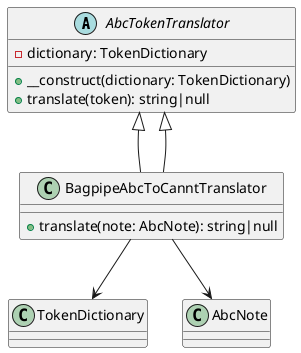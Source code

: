 <?php
/**
 * UML for AbcTokenTranslator and BagpipeAbcToCanntTranslator
 *
 * @startuml
 * abstract class AbcTokenTranslator {
 *   - dictionary: TokenDictionary
 *   + __construct(dictionary: TokenDictionary)
 *   + translate(token): string|null
 * }
 * class BagpipeAbcToCanntTranslator extends AbcTokenTranslator {
 *   + translate(note: AbcNote): string|null
 * }
 * AbcTokenTranslator <|-- BagpipeAbcToCanntTranslator
 *
 * class TokenDictionary
 * class AbcNote
 * BagpipeAbcToCanntTranslator --> TokenDictionary
 * BagpipeAbcToCanntTranslator --> AbcNote
 *
 * @enduml
 */
